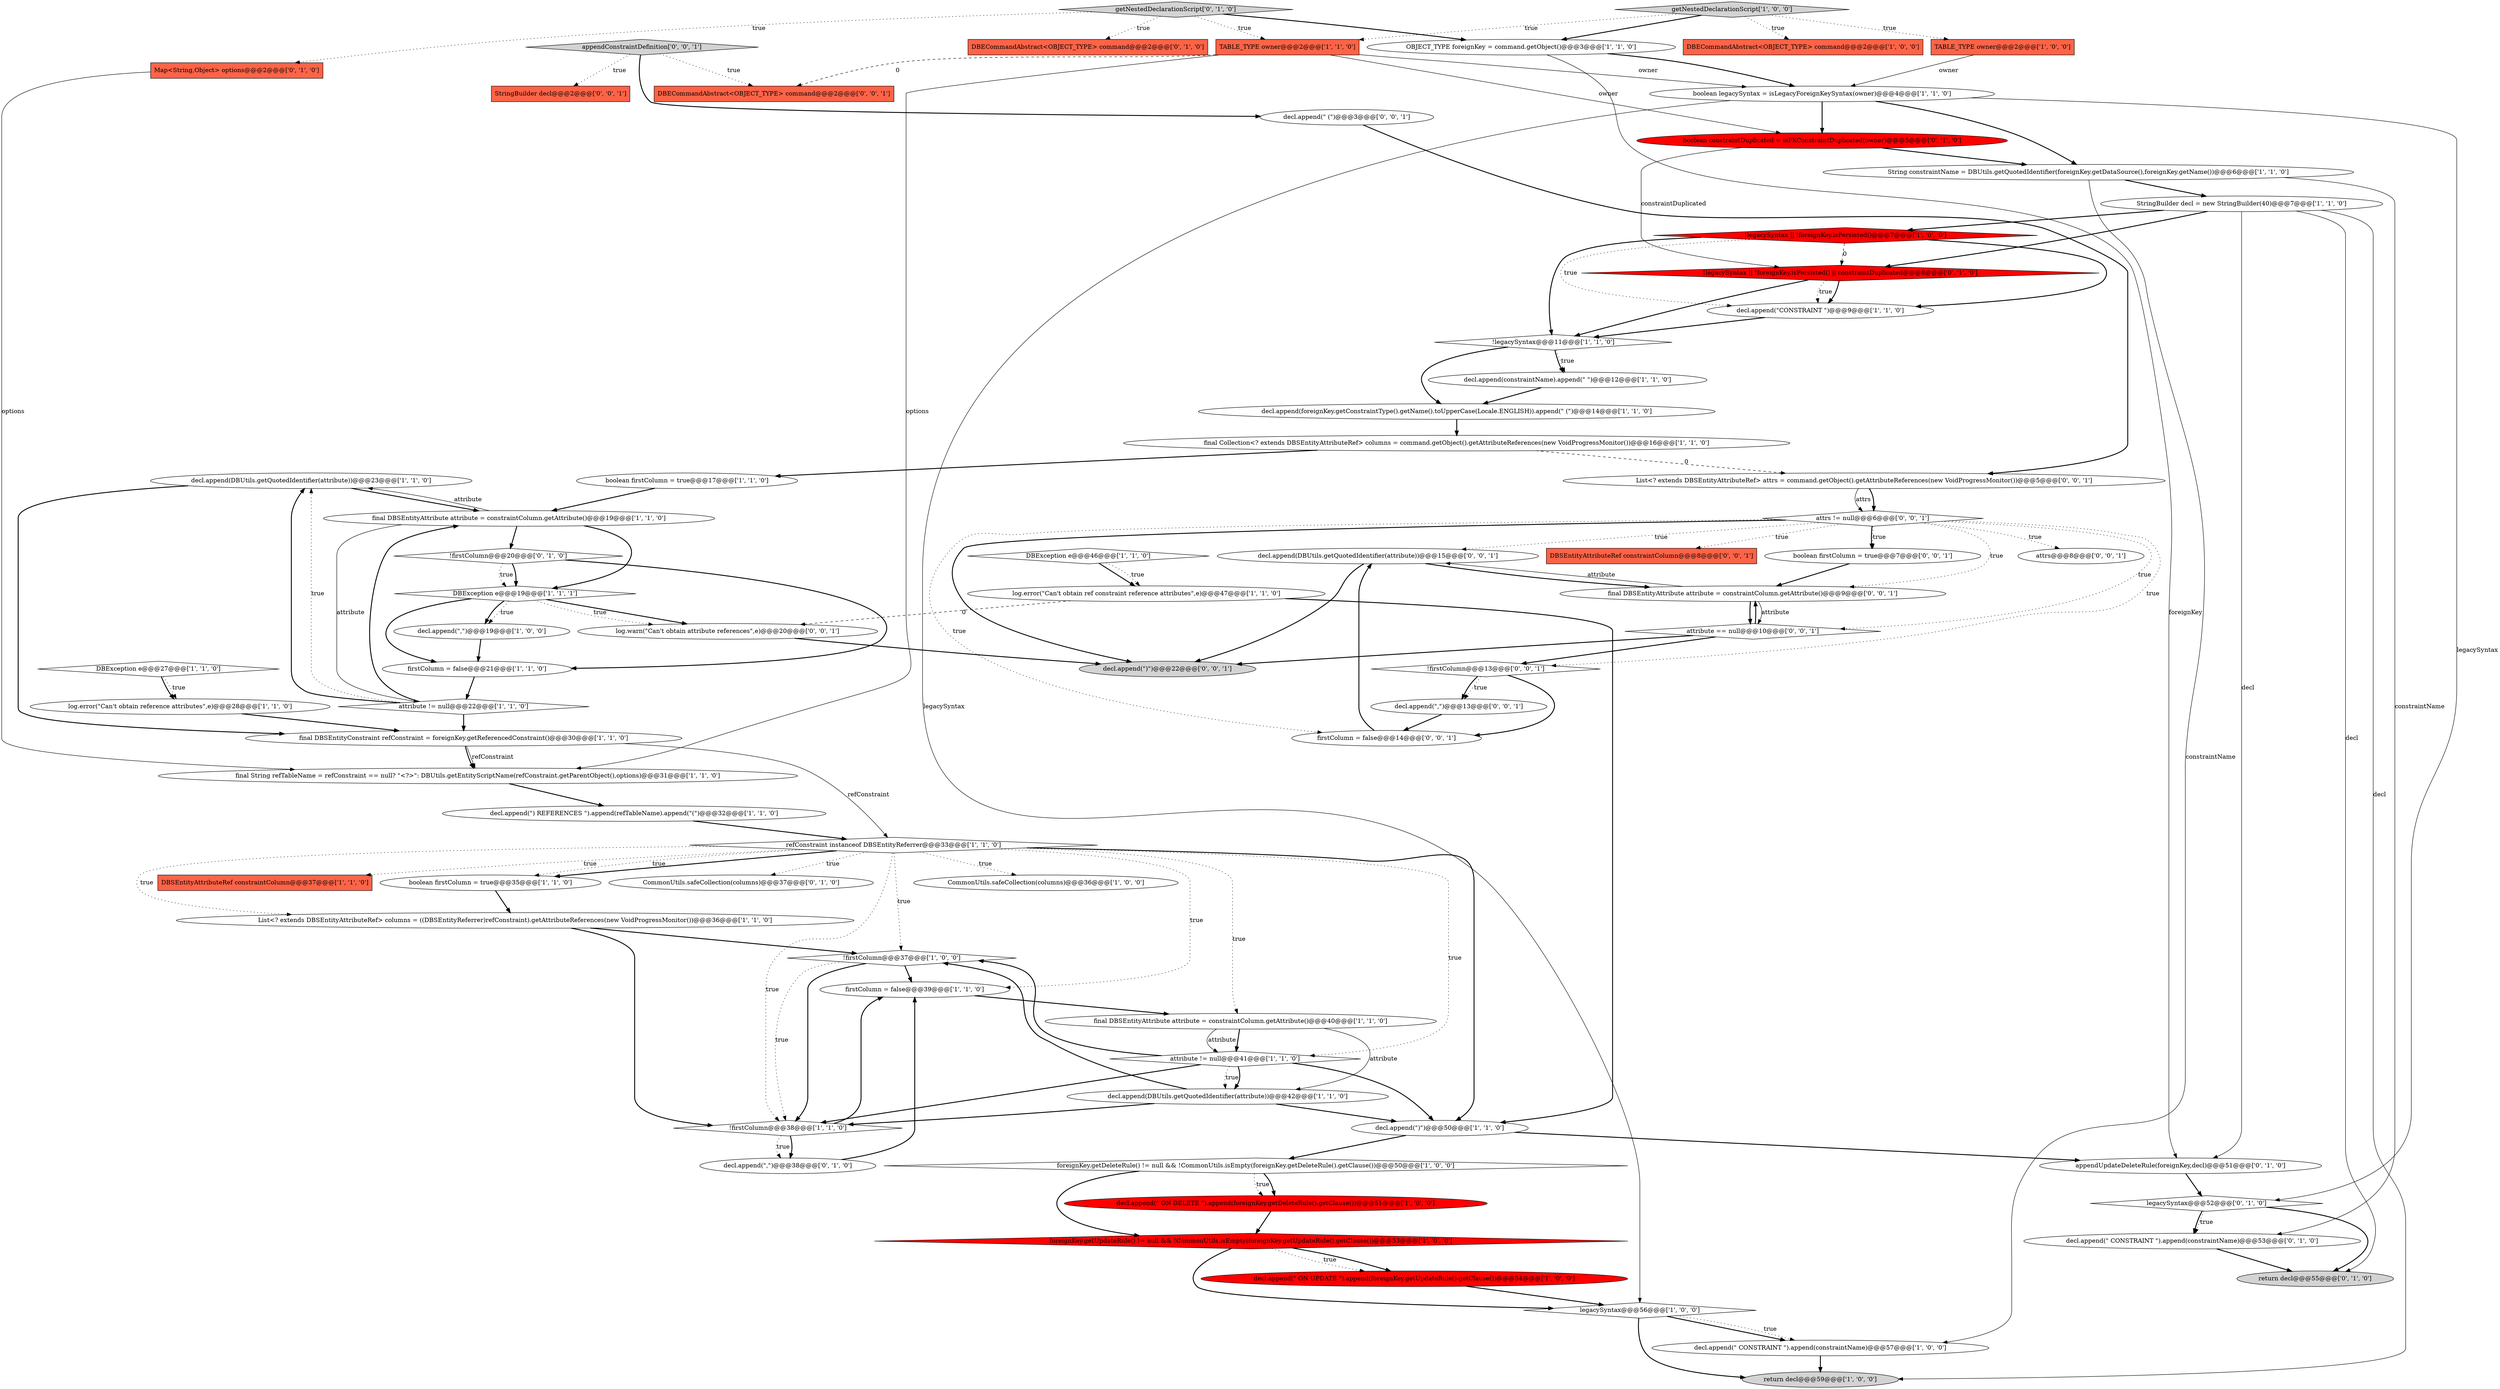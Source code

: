 digraph {
9 [style = filled, label = "decl.append(DBUtils.getQuotedIdentifier(attribute))@@@23@@@['1', '1', '0']", fillcolor = white, shape = ellipse image = "AAA0AAABBB1BBB"];
67 [style = filled, label = "decl.append(\",\")@@@13@@@['0', '0', '1']", fillcolor = white, shape = ellipse image = "AAA0AAABBB3BBB"];
64 [style = filled, label = "appendConstraintDefinition['0', '0', '1']", fillcolor = lightgray, shape = diamond image = "AAA0AAABBB3BBB"];
65 [style = filled, label = "StringBuilder decl@@@2@@@['0', '0', '1']", fillcolor = tomato, shape = box image = "AAA0AAABBB3BBB"];
52 [style = filled, label = "CommonUtils.safeCollection(columns)@@@37@@@['0', '1', '0']", fillcolor = white, shape = ellipse image = "AAA0AAABBB2BBB"];
45 [style = filled, label = "decl.append(\") REFERENCES \").append(refTableName).append(\"(\")@@@32@@@['1', '1', '0']", fillcolor = white, shape = ellipse image = "AAA0AAABBB1BBB"];
43 [style = filled, label = "decl.append(foreignKey.getConstraintType().getName().toUpperCase(Locale.ENGLISH)).append(\" (\")@@@14@@@['1', '1', '0']", fillcolor = white, shape = ellipse image = "AAA0AAABBB1BBB"];
11 [style = filled, label = "boolean legacySyntax = isLegacyForeignKeySyntax(owner)@@@4@@@['1', '1', '0']", fillcolor = white, shape = ellipse image = "AAA0AAABBB1BBB"];
34 [style = filled, label = "TABLE_TYPE owner@@@2@@@['1', '1', '0']", fillcolor = tomato, shape = box image = "AAA0AAABBB1BBB"];
59 [style = filled, label = "decl.append(\" (\")@@@3@@@['0', '0', '1']", fillcolor = white, shape = ellipse image = "AAA0AAABBB3BBB"];
57 [style = filled, label = "!firstColumn@@@20@@@['0', '1', '0']", fillcolor = white, shape = diamond image = "AAA0AAABBB2BBB"];
60 [style = filled, label = "attrs != null@@@6@@@['0', '0', '1']", fillcolor = white, shape = diamond image = "AAA0AAABBB3BBB"];
21 [style = filled, label = "!firstColumn@@@37@@@['1', '0', '0']", fillcolor = white, shape = diamond image = "AAA0AAABBB1BBB"];
71 [style = filled, label = "decl.append(DBUtils.getQuotedIdentifier(attribute))@@@15@@@['0', '0', '1']", fillcolor = white, shape = ellipse image = "AAA0AAABBB3BBB"];
70 [style = filled, label = "DBSEntityAttributeRef constraintColumn@@@8@@@['0', '0', '1']", fillcolor = tomato, shape = box image = "AAA0AAABBB3BBB"];
50 [style = filled, label = "decl.append(\" CONSTRAINT \").append(constraintName)@@@53@@@['0', '1', '0']", fillcolor = white, shape = ellipse image = "AAA0AAABBB2BBB"];
28 [style = filled, label = "firstColumn = false@@@39@@@['1', '1', '0']", fillcolor = white, shape = ellipse image = "AAA0AAABBB1BBB"];
2 [style = filled, label = "decl.append(constraintName).append(\" \")@@@12@@@['1', '1', '0']", fillcolor = white, shape = ellipse image = "AAA0AAABBB1BBB"];
8 [style = filled, label = "CommonUtils.safeCollection(columns)@@@36@@@['1', '0', '0']", fillcolor = white, shape = ellipse image = "AAA0AAABBB1BBB"];
17 [style = filled, label = "boolean firstColumn = true@@@35@@@['1', '1', '0']", fillcolor = white, shape = ellipse image = "AAA0AAABBB1BBB"];
33 [style = filled, label = "decl.append(\" ON UPDATE \").append(foreignKey.getUpdateRule().getClause())@@@54@@@['1', '0', '0']", fillcolor = red, shape = ellipse image = "AAA1AAABBB1BBB"];
68 [style = filled, label = "boolean firstColumn = true@@@7@@@['0', '0', '1']", fillcolor = white, shape = ellipse image = "AAA0AAABBB3BBB"];
69 [style = filled, label = "decl.append(\")\")@@@22@@@['0', '0', '1']", fillcolor = lightgray, shape = ellipse image = "AAA0AAABBB3BBB"];
40 [style = filled, label = "decl.append(\"CONSTRAINT \")@@@9@@@['1', '1', '0']", fillcolor = white, shape = ellipse image = "AAA0AAABBB1BBB"];
13 [style = filled, label = "boolean firstColumn = true@@@17@@@['1', '1', '0']", fillcolor = white, shape = ellipse image = "AAA0AAABBB1BBB"];
23 [style = filled, label = "decl.append(\",\")@@@19@@@['1', '0', '0']", fillcolor = white, shape = ellipse image = "AAA0AAABBB1BBB"];
66 [style = filled, label = "List<? extends DBSEntityAttributeRef> attrs = command.getObject().getAttributeReferences(new VoidProgressMonitor())@@@5@@@['0', '0', '1']", fillcolor = white, shape = ellipse image = "AAA0AAABBB3BBB"];
25 [style = filled, label = "legacySyntax@@@56@@@['1', '0', '0']", fillcolor = white, shape = diamond image = "AAA0AAABBB1BBB"];
38 [style = filled, label = "final Collection<? extends DBSEntityAttributeRef> columns = command.getObject().getAttributeReferences(new VoidProgressMonitor())@@@16@@@['1', '1', '0']", fillcolor = white, shape = ellipse image = "AAA0AAABBB1BBB"];
26 [style = filled, label = "String constraintName = DBUtils.getQuotedIdentifier(foreignKey.getDataSource(),foreignKey.getName())@@@6@@@['1', '1', '0']", fillcolor = white, shape = ellipse image = "AAA0AAABBB1BBB"];
75 [style = filled, label = "attrs@@@8@@@['0', '0', '1']", fillcolor = white, shape = ellipse image = "AAA0AAABBB3BBB"];
74 [style = filled, label = "log.warn(\"Can't obtain attribute references\",e)@@@20@@@['0', '0', '1']", fillcolor = white, shape = ellipse image = "AAA0AAABBB3BBB"];
41 [style = filled, label = "DBException e@@@27@@@['1', '1', '0']", fillcolor = white, shape = diamond image = "AAA0AAABBB1BBB"];
42 [style = filled, label = "List<? extends DBSEntityAttributeRef> columns = ((DBSEntityReferrer)refConstraint).getAttributeReferences(new VoidProgressMonitor())@@@36@@@['1', '1', '0']", fillcolor = white, shape = ellipse image = "AAA0AAABBB1BBB"];
58 [style = filled, label = "boolean constraintDuplicated = isFKConstraintDuplicated(owner)@@@5@@@['0', '1', '0']", fillcolor = red, shape = ellipse image = "AAA1AAABBB2BBB"];
51 [style = filled, label = "Map<String,Object> options@@@2@@@['0', '1', '0']", fillcolor = tomato, shape = box image = "AAA0AAABBB2BBB"];
18 [style = filled, label = "decl.append(DBUtils.getQuotedIdentifier(attribute))@@@42@@@['1', '1', '0']", fillcolor = white, shape = ellipse image = "AAA0AAABBB1BBB"];
47 [style = filled, label = "DBECommandAbstract<OBJECT_TYPE> command@@@2@@@['0', '1', '0']", fillcolor = tomato, shape = box image = "AAA0AAABBB2BBB"];
49 [style = filled, label = "decl.append(\",\")@@@38@@@['0', '1', '0']", fillcolor = white, shape = ellipse image = "AAA0AAABBB2BBB"];
6 [style = filled, label = "getNestedDeclarationScript['1', '0', '0']", fillcolor = lightgray, shape = diamond image = "AAA0AAABBB1BBB"];
39 [style = filled, label = "decl.append(\")\")@@@50@@@['1', '1', '0']", fillcolor = white, shape = ellipse image = "AAA0AAABBB1BBB"];
61 [style = filled, label = "!firstColumn@@@13@@@['0', '0', '1']", fillcolor = white, shape = diamond image = "AAA0AAABBB3BBB"];
29 [style = filled, label = "DBException e@@@19@@@['1', '1', '1']", fillcolor = white, shape = diamond image = "AAA0AAABBB1BBB"];
35 [style = filled, label = "!legacySyntax || !foreignKey.isPersisted()@@@7@@@['1', '0', '0']", fillcolor = red, shape = diamond image = "AAA1AAABBB1BBB"];
0 [style = filled, label = "TABLE_TYPE owner@@@2@@@['1', '0', '0']", fillcolor = tomato, shape = box image = "AAA0AAABBB1BBB"];
1 [style = filled, label = "attribute != null@@@41@@@['1', '1', '0']", fillcolor = white, shape = diamond image = "AAA0AAABBB1BBB"];
4 [style = filled, label = "log.error(\"Can't obtain reference attributes\",e)@@@28@@@['1', '1', '0']", fillcolor = white, shape = ellipse image = "AAA0AAABBB1BBB"];
36 [style = filled, label = "final DBSEntityAttribute attribute = constraintColumn.getAttribute()@@@40@@@['1', '1', '0']", fillcolor = white, shape = ellipse image = "AAA0AAABBB1BBB"];
32 [style = filled, label = "DBSEntityAttributeRef constraintColumn@@@37@@@['1', '1', '0']", fillcolor = tomato, shape = box image = "AAA0AAABBB1BBB"];
54 [style = filled, label = "getNestedDeclarationScript['0', '1', '0']", fillcolor = lightgray, shape = diamond image = "AAA0AAABBB2BBB"];
46 [style = filled, label = "log.error(\"Can't obtain ref constraint reference attributes\",e)@@@47@@@['1', '1', '0']", fillcolor = white, shape = ellipse image = "AAA0AAABBB1BBB"];
20 [style = filled, label = "OBJECT_TYPE foreignKey = command.getObject()@@@3@@@['1', '1', '0']", fillcolor = white, shape = ellipse image = "AAA0AAABBB1BBB"];
3 [style = filled, label = "DBException e@@@46@@@['1', '1', '0']", fillcolor = white, shape = diamond image = "AAA0AAABBB1BBB"];
19 [style = filled, label = "final DBSEntityAttribute attribute = constraintColumn.getAttribute()@@@19@@@['1', '1', '0']", fillcolor = white, shape = ellipse image = "AAA0AAABBB1BBB"];
48 [style = filled, label = "return decl@@@55@@@['0', '1', '0']", fillcolor = lightgray, shape = ellipse image = "AAA0AAABBB2BBB"];
73 [style = filled, label = "DBECommandAbstract<OBJECT_TYPE> command@@@2@@@['0', '0', '1']", fillcolor = tomato, shape = box image = "AAA0AAABBB3BBB"];
37 [style = filled, label = "decl.append(\" CONSTRAINT \").append(constraintName)@@@57@@@['1', '0', '0']", fillcolor = white, shape = ellipse image = "AAA0AAABBB1BBB"];
16 [style = filled, label = "DBECommandAbstract<OBJECT_TYPE> command@@@2@@@['1', '0', '0']", fillcolor = tomato, shape = box image = "AAA0AAABBB1BBB"];
44 [style = filled, label = "!legacySyntax@@@11@@@['1', '1', '0']", fillcolor = white, shape = diamond image = "AAA0AAABBB1BBB"];
7 [style = filled, label = "firstColumn = false@@@21@@@['1', '1', '0']", fillcolor = white, shape = ellipse image = "AAA0AAABBB1BBB"];
31 [style = filled, label = "return decl@@@59@@@['1', '0', '0']", fillcolor = lightgray, shape = ellipse image = "AAA0AAABBB1BBB"];
56 [style = filled, label = "appendUpdateDeleteRule(foreignKey,decl)@@@51@@@['0', '1', '0']", fillcolor = white, shape = ellipse image = "AAA0AAABBB2BBB"];
24 [style = filled, label = "attribute != null@@@22@@@['1', '1', '0']", fillcolor = white, shape = diamond image = "AAA0AAABBB1BBB"];
62 [style = filled, label = "attribute == null@@@10@@@['0', '0', '1']", fillcolor = white, shape = diamond image = "AAA0AAABBB3BBB"];
27 [style = filled, label = "refConstraint instanceof DBSEntityReferrer@@@33@@@['1', '1', '0']", fillcolor = white, shape = diamond image = "AAA0AAABBB1BBB"];
63 [style = filled, label = "firstColumn = false@@@14@@@['0', '0', '1']", fillcolor = white, shape = ellipse image = "AAA0AAABBB3BBB"];
53 [style = filled, label = "legacySyntax@@@52@@@['0', '1', '0']", fillcolor = white, shape = diamond image = "AAA0AAABBB2BBB"];
72 [style = filled, label = "final DBSEntityAttribute attribute = constraintColumn.getAttribute()@@@9@@@['0', '0', '1']", fillcolor = white, shape = ellipse image = "AAA0AAABBB3BBB"];
30 [style = filled, label = "final DBSEntityConstraint refConstraint = foreignKey.getReferencedConstraint()@@@30@@@['1', '1', '0']", fillcolor = white, shape = ellipse image = "AAA0AAABBB1BBB"];
14 [style = filled, label = "foreignKey.getUpdateRule() != null && !CommonUtils.isEmpty(foreignKey.getUpdateRule().getClause())@@@53@@@['1', '0', '0']", fillcolor = red, shape = diamond image = "AAA1AAABBB1BBB"];
5 [style = filled, label = "decl.append(\" ON DELETE \").append(foreignKey.getDeleteRule().getClause())@@@51@@@['1', '0', '0']", fillcolor = red, shape = ellipse image = "AAA1AAABBB1BBB"];
55 [style = filled, label = "!legacySyntax || !foreignKey.isPersisted() || constraintDuplicated@@@8@@@['0', '1', '0']", fillcolor = red, shape = diamond image = "AAA1AAABBB2BBB"];
10 [style = filled, label = "final String refTableName = refConstraint == null? \"<?>\": DBUtils.getEntityScriptName(refConstraint.getParentObject(),options)@@@31@@@['1', '1', '0']", fillcolor = white, shape = ellipse image = "AAA0AAABBB1BBB"];
15 [style = filled, label = "foreignKey.getDeleteRule() != null && !CommonUtils.isEmpty(foreignKey.getDeleteRule().getClause())@@@50@@@['1', '0', '0']", fillcolor = white, shape = diamond image = "AAA0AAABBB1BBB"];
12 [style = filled, label = "StringBuilder decl = new StringBuilder(40)@@@7@@@['1', '1', '0']", fillcolor = white, shape = ellipse image = "AAA0AAABBB1BBB"];
22 [style = filled, label = "!firstColumn@@@38@@@['1', '1', '0']", fillcolor = white, shape = diamond image = "AAA0AAABBB1BBB"];
74->69 [style = bold, label=""];
27->32 [style = dotted, label="true"];
27->1 [style = dotted, label="true"];
14->25 [style = bold, label=""];
64->73 [style = dotted, label="true"];
46->74 [style = dashed, label="0"];
62->61 [style = bold, label=""];
45->27 [style = bold, label=""];
72->71 [style = solid, label="attribute"];
55->40 [style = bold, label=""];
57->29 [style = bold, label=""];
29->23 [style = dotted, label="true"];
34->58 [style = solid, label="owner"];
59->66 [style = bold, label=""];
21->28 [style = bold, label=""];
24->30 [style = bold, label=""];
25->31 [style = bold, label=""];
54->51 [style = dotted, label="true"];
26->12 [style = bold, label=""];
18->22 [style = bold, label=""];
33->25 [style = bold, label=""];
37->31 [style = bold, label=""];
1->21 [style = bold, label=""];
27->17 [style = bold, label=""];
60->70 [style = dotted, label="true"];
66->60 [style = bold, label=""];
60->68 [style = bold, label=""];
6->0 [style = dotted, label="true"];
42->21 [style = bold, label=""];
56->53 [style = bold, label=""];
27->36 [style = dotted, label="true"];
38->66 [style = dashed, label="0"];
53->48 [style = bold, label=""];
34->10 [style = solid, label="options"];
64->65 [style = dotted, label="true"];
44->2 [style = bold, label=""];
3->46 [style = bold, label=""];
24->19 [style = bold, label=""];
28->36 [style = bold, label=""];
27->22 [style = dotted, label="true"];
57->29 [style = dotted, label="true"];
68->72 [style = bold, label=""];
35->44 [style = bold, label=""];
0->11 [style = solid, label="owner"];
12->55 [style = bold, label=""];
41->4 [style = bold, label=""];
60->62 [style = dotted, label="true"];
21->22 [style = dotted, label="true"];
36->18 [style = solid, label="attribute"];
26->37 [style = solid, label="constraintName"];
55->40 [style = dotted, label="true"];
27->8 [style = dotted, label="true"];
12->35 [style = bold, label=""];
29->23 [style = bold, label=""];
46->39 [style = bold, label=""];
27->21 [style = dotted, label="true"];
17->42 [style = bold, label=""];
22->49 [style = bold, label=""];
1->18 [style = dotted, label="true"];
35->40 [style = bold, label=""];
7->24 [style = bold, label=""];
19->57 [style = bold, label=""];
34->73 [style = dashed, label="0"];
21->22 [style = bold, label=""];
25->37 [style = bold, label=""];
44->2 [style = dotted, label="true"];
10->45 [style = bold, label=""];
57->7 [style = bold, label=""];
60->72 [style = dotted, label="true"];
30->10 [style = bold, label=""];
23->7 [style = bold, label=""];
42->22 [style = bold, label=""];
27->42 [style = dotted, label="true"];
61->63 [style = bold, label=""];
11->58 [style = bold, label=""];
2->43 [style = bold, label=""];
54->34 [style = dotted, label="true"];
11->26 [style = bold, label=""];
1->39 [style = bold, label=""];
15->5 [style = dotted, label="true"];
72->62 [style = solid, label="attribute"];
19->24 [style = solid, label="attribute"];
35->55 [style = dashed, label="0"];
35->40 [style = dotted, label="true"];
15->14 [style = bold, label=""];
19->29 [style = bold, label=""];
66->60 [style = solid, label="attrs"];
49->28 [style = bold, label=""];
53->50 [style = dotted, label="true"];
22->28 [style = bold, label=""];
63->71 [style = bold, label=""];
26->50 [style = solid, label="constraintName"];
50->48 [style = bold, label=""];
64->59 [style = bold, label=""];
20->56 [style = solid, label="foreignKey"];
53->50 [style = bold, label=""];
71->72 [style = bold, label=""];
6->20 [style = bold, label=""];
27->52 [style = dotted, label="true"];
27->39 [style = bold, label=""];
13->19 [style = bold, label=""];
43->38 [style = bold, label=""];
41->4 [style = dotted, label="true"];
18->39 [style = bold, label=""];
67->63 [style = bold, label=""];
3->46 [style = dotted, label="true"];
11->25 [style = solid, label="legacySyntax"];
12->56 [style = solid, label="decl"];
30->27 [style = solid, label="refConstraint"];
9->19 [style = bold, label=""];
12->48 [style = solid, label="decl"];
18->21 [style = bold, label=""];
58->26 [style = bold, label=""];
60->69 [style = bold, label=""];
27->17 [style = dotted, label="true"];
60->61 [style = dotted, label="true"];
62->69 [style = bold, label=""];
24->9 [style = bold, label=""];
40->44 [style = bold, label=""];
36->1 [style = solid, label="attribute"];
20->11 [style = bold, label=""];
61->67 [style = bold, label=""];
25->37 [style = dotted, label="true"];
58->55 [style = solid, label="constraintDuplicated"];
72->62 [style = bold, label=""];
39->15 [style = bold, label=""];
14->33 [style = dotted, label="true"];
24->9 [style = dotted, label="true"];
22->49 [style = dotted, label="true"];
60->68 [style = dotted, label="true"];
1->18 [style = bold, label=""];
9->30 [style = bold, label=""];
12->31 [style = solid, label="decl"];
54->20 [style = bold, label=""];
5->14 [style = bold, label=""];
36->1 [style = bold, label=""];
30->10 [style = solid, label="refConstraint"];
14->33 [style = bold, label=""];
44->43 [style = bold, label=""];
15->5 [style = bold, label=""];
71->69 [style = bold, label=""];
60->71 [style = dotted, label="true"];
1->22 [style = bold, label=""];
27->28 [style = dotted, label="true"];
55->44 [style = bold, label=""];
54->47 [style = dotted, label="true"];
11->53 [style = solid, label="legacySyntax"];
4->30 [style = bold, label=""];
19->9 [style = solid, label="attribute"];
29->74 [style = bold, label=""];
60->63 [style = dotted, label="true"];
34->11 [style = solid, label="owner"];
39->56 [style = bold, label=""];
62->72 [style = bold, label=""];
61->67 [style = dotted, label="true"];
51->10 [style = solid, label="options"];
6->34 [style = dotted, label="true"];
29->74 [style = dotted, label="true"];
29->7 [style = bold, label=""];
60->75 [style = dotted, label="true"];
38->13 [style = bold, label=""];
6->16 [style = dotted, label="true"];
}
